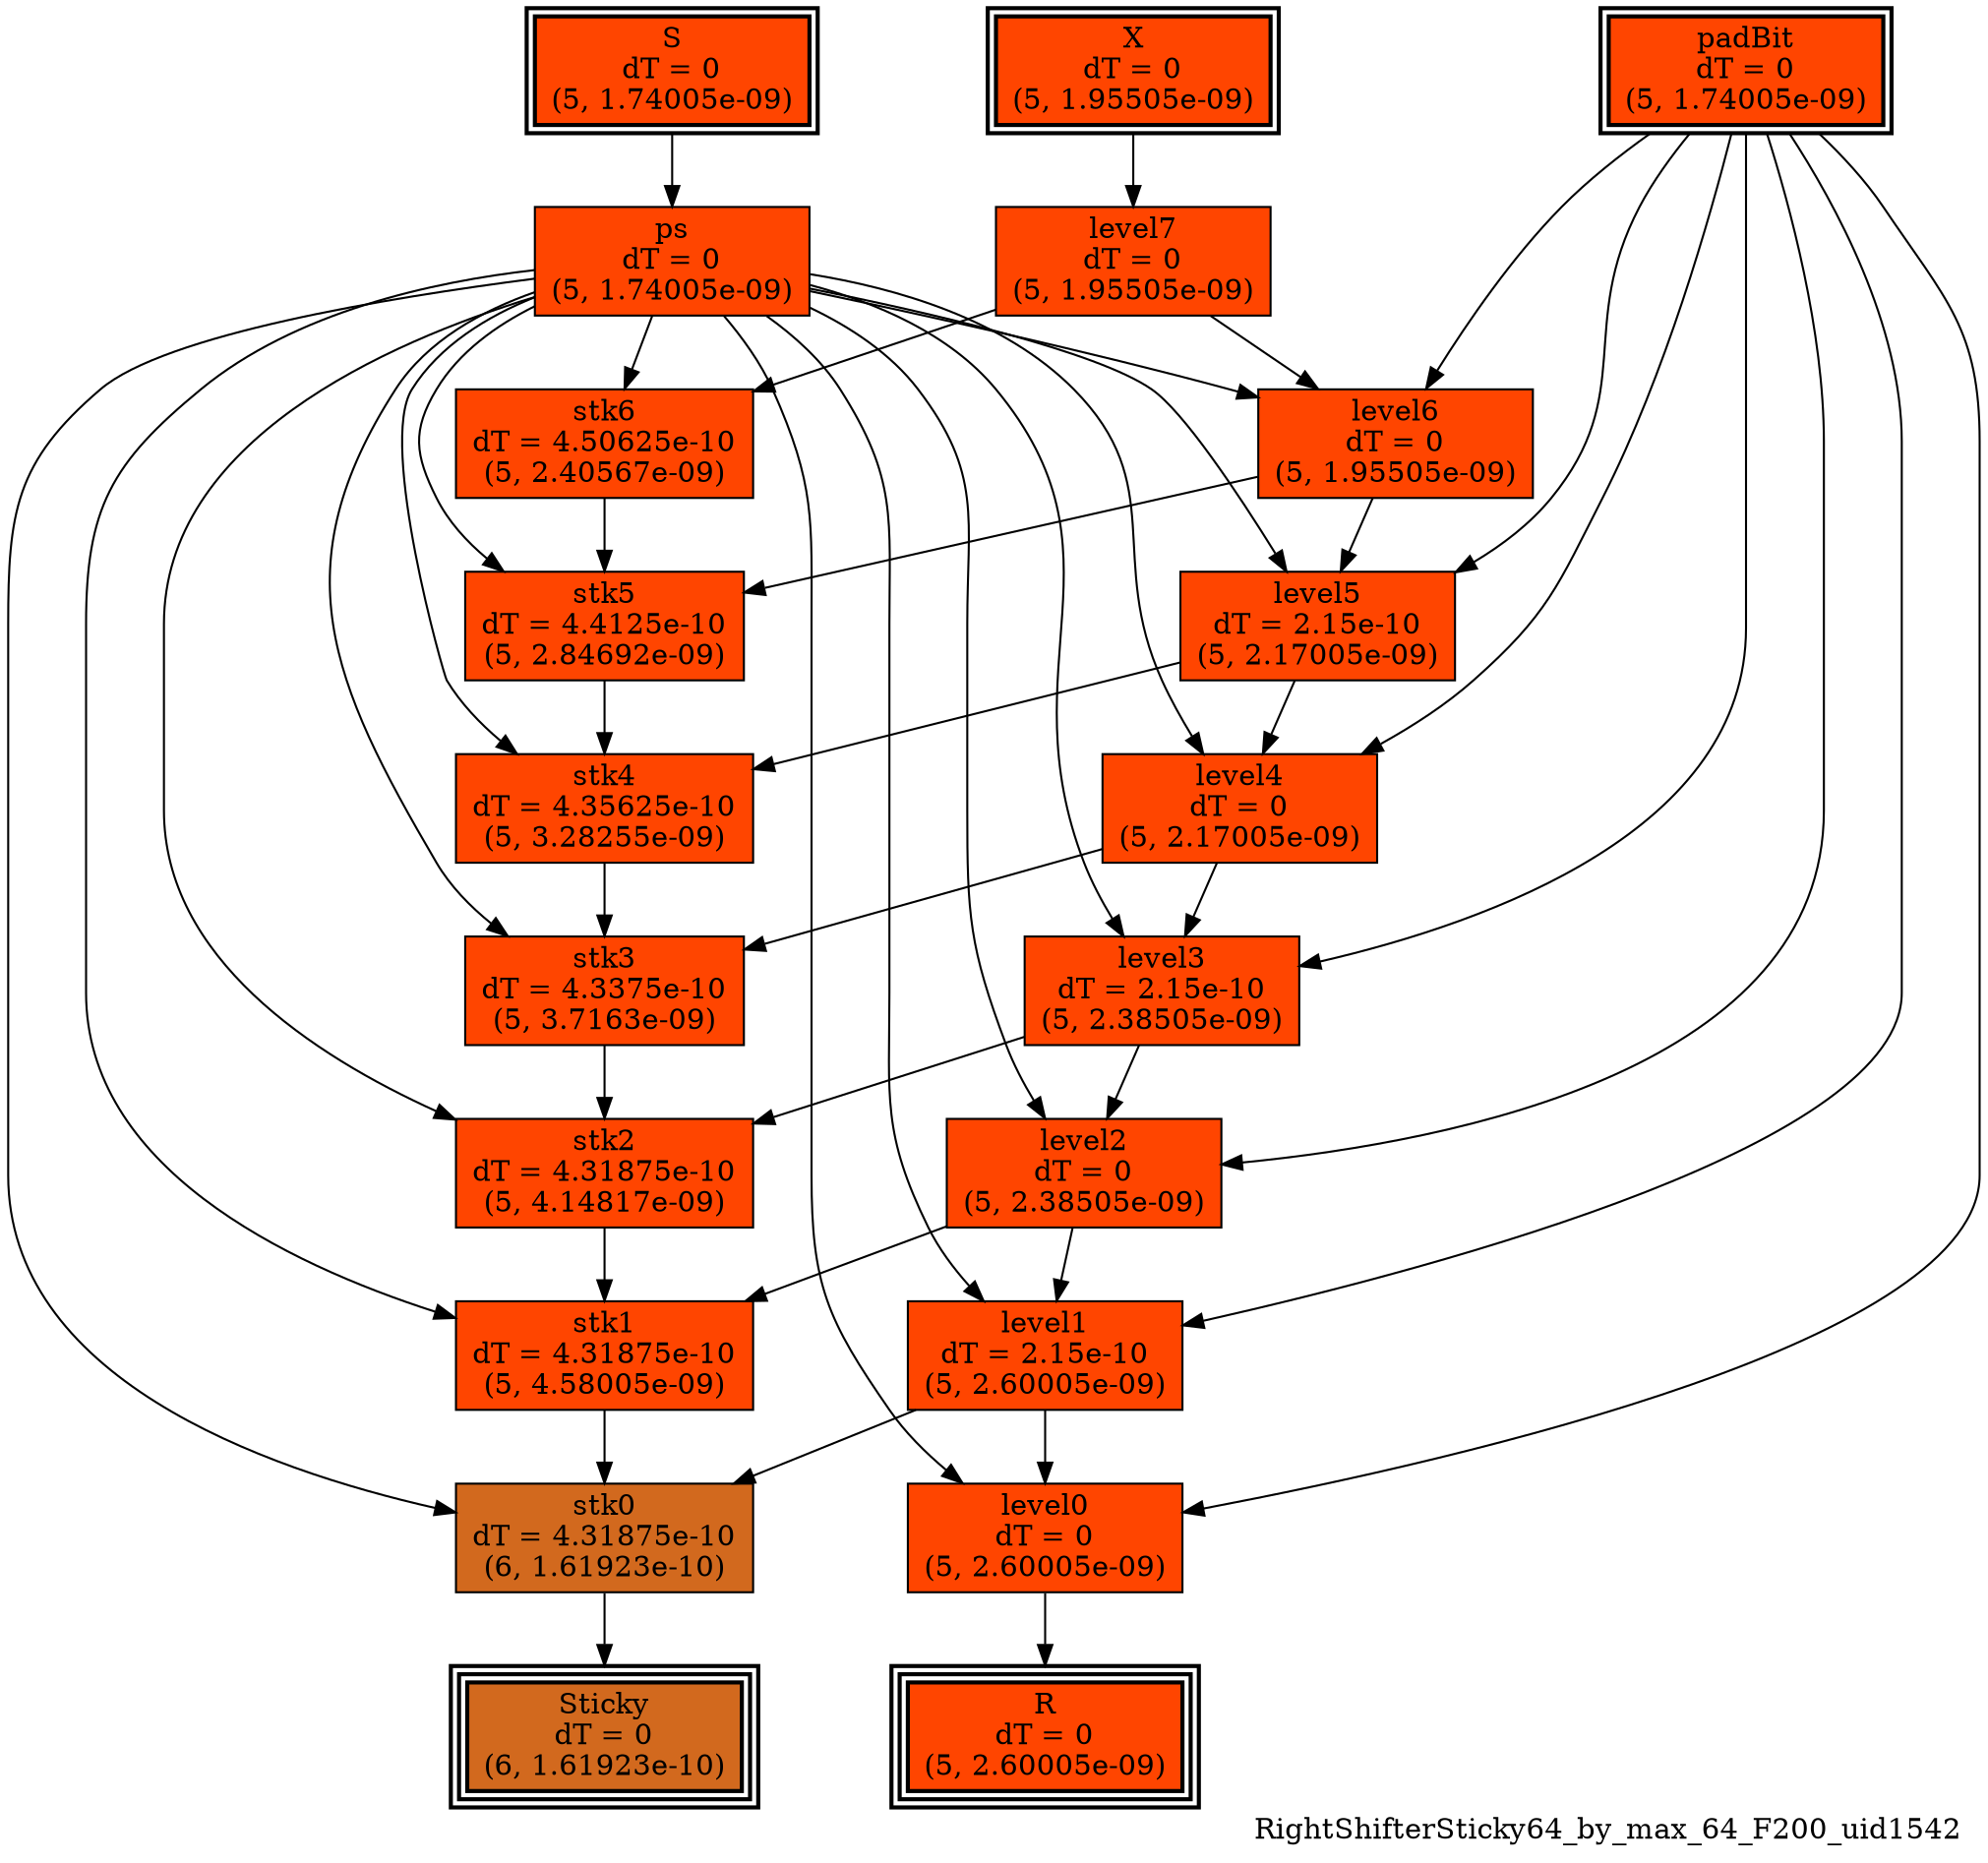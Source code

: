 digraph RightShifterSticky64_by_max_64_F200_uid1542
{
	//graph drawing options
	label=RightShifterSticky64_by_max_64_F200_uid1542;
	labelloc=bottom;
	labeljust=right;
	ratio=auto;
	nodesep=0.25;
	ranksep=0.5;

	//input/output signals of operator RightShifterSticky64_by_max_64_F200_uid1542
	X__RightShifterSticky64_by_max_64_F200_uid1542 [ label="X\ndT = 0\n(5, 1.95505e-09)", shape=box, color=black, style="bold, filled", fillcolor=orangered, peripheries=2 ];
	S__RightShifterSticky64_by_max_64_F200_uid1542 [ label="S\ndT = 0\n(5, 1.74005e-09)", shape=box, color=black, style="bold, filled", fillcolor=orangered, peripheries=2 ];
	padBit__RightShifterSticky64_by_max_64_F200_uid1542 [ label="padBit\ndT = 0\n(5, 1.74005e-09)", shape=box, color=black, style="bold, filled", fillcolor=orangered, peripheries=2 ];
	R__RightShifterSticky64_by_max_64_F200_uid1542 [ label="R\ndT = 0\n(5, 2.60005e-09)", shape=box, color=black, style="bold, filled", fillcolor=orangered, peripheries=3 ];
	Sticky__RightShifterSticky64_by_max_64_F200_uid1542 [ label="Sticky\ndT = 0\n(6, 1.61923e-10)", shape=box, color=black, style="bold, filled", fillcolor=chocolate, peripheries=3 ];
	{rank=same X__RightShifterSticky64_by_max_64_F200_uid1542, S__RightShifterSticky64_by_max_64_F200_uid1542, padBit__RightShifterSticky64_by_max_64_F200_uid1542};
	{rank=same R__RightShifterSticky64_by_max_64_F200_uid1542, Sticky__RightShifterSticky64_by_max_64_F200_uid1542};
	//internal signals of operator RightShifterSticky64_by_max_64_F200_uid1542
	ps__RightShifterSticky64_by_max_64_F200_uid1542 [ label="ps\ndT = 0\n(5, 1.74005e-09)", shape=box, color=black, style=filled, fillcolor=orangered, peripheries=1 ];
	level7__RightShifterSticky64_by_max_64_F200_uid1542 [ label="level7\ndT = 0\n(5, 1.95505e-09)", shape=box, color=black, style=filled, fillcolor=orangered, peripheries=1 ];
	stk6__RightShifterSticky64_by_max_64_F200_uid1542 [ label="stk6\ndT = 4.50625e-10\n(5, 2.40567e-09)", shape=box, color=black, style=filled, fillcolor=orangered, peripheries=1 ];
	level6__RightShifterSticky64_by_max_64_F200_uid1542 [ label="level6\ndT = 0\n(5, 1.95505e-09)", shape=box, color=black, style=filled, fillcolor=orangered, peripheries=1 ];
	stk5__RightShifterSticky64_by_max_64_F200_uid1542 [ label="stk5\ndT = 4.4125e-10\n(5, 2.84692e-09)", shape=box, color=black, style=filled, fillcolor=orangered, peripheries=1 ];
	level5__RightShifterSticky64_by_max_64_F200_uid1542 [ label="level5\ndT = 2.15e-10\n(5, 2.17005e-09)", shape=box, color=black, style=filled, fillcolor=orangered, peripheries=1 ];
	stk4__RightShifterSticky64_by_max_64_F200_uid1542 [ label="stk4\ndT = 4.35625e-10\n(5, 3.28255e-09)", shape=box, color=black, style=filled, fillcolor=orangered, peripheries=1 ];
	level4__RightShifterSticky64_by_max_64_F200_uid1542 [ label="level4\ndT = 0\n(5, 2.17005e-09)", shape=box, color=black, style=filled, fillcolor=orangered, peripheries=1 ];
	stk3__RightShifterSticky64_by_max_64_F200_uid1542 [ label="stk3\ndT = 4.3375e-10\n(5, 3.7163e-09)", shape=box, color=black, style=filled, fillcolor=orangered, peripheries=1 ];
	level3__RightShifterSticky64_by_max_64_F200_uid1542 [ label="level3\ndT = 2.15e-10\n(5, 2.38505e-09)", shape=box, color=black, style=filled, fillcolor=orangered, peripheries=1 ];
	stk2__RightShifterSticky64_by_max_64_F200_uid1542 [ label="stk2\ndT = 4.31875e-10\n(5, 4.14817e-09)", shape=box, color=black, style=filled, fillcolor=orangered, peripheries=1 ];
	level2__RightShifterSticky64_by_max_64_F200_uid1542 [ label="level2\ndT = 0\n(5, 2.38505e-09)", shape=box, color=black, style=filled, fillcolor=orangered, peripheries=1 ];
	stk1__RightShifterSticky64_by_max_64_F200_uid1542 [ label="stk1\ndT = 4.31875e-10\n(5, 4.58005e-09)", shape=box, color=black, style=filled, fillcolor=orangered, peripheries=1 ];
	level1__RightShifterSticky64_by_max_64_F200_uid1542 [ label="level1\ndT = 2.15e-10\n(5, 2.60005e-09)", shape=box, color=black, style=filled, fillcolor=orangered, peripheries=1 ];
	stk0__RightShifterSticky64_by_max_64_F200_uid1542 [ label="stk0\ndT = 4.31875e-10\n(6, 1.61923e-10)", shape=box, color=black, style=filled, fillcolor=chocolate, peripheries=1 ];
	level0__RightShifterSticky64_by_max_64_F200_uid1542 [ label="level0\ndT = 0\n(5, 2.60005e-09)", shape=box, color=black, style=filled, fillcolor=orangered, peripheries=1 ];

	//subcomponents of operator RightShifterSticky64_by_max_64_F200_uid1542

	//input and internal signal connections of operator RightShifterSticky64_by_max_64_F200_uid1542
	X__RightShifterSticky64_by_max_64_F200_uid1542 -> level7__RightShifterSticky64_by_max_64_F200_uid1542 [ arrowhead=normal, arrowsize=1.0, arrowtail=normal, color=black, dir=forward  ];
	S__RightShifterSticky64_by_max_64_F200_uid1542 -> ps__RightShifterSticky64_by_max_64_F200_uid1542 [ arrowhead=normal, arrowsize=1.0, arrowtail=normal, color=black, dir=forward  ];
	padBit__RightShifterSticky64_by_max_64_F200_uid1542 -> level6__RightShifterSticky64_by_max_64_F200_uid1542 [ arrowhead=normal, arrowsize=1.0, arrowtail=normal, color=black, dir=forward  ];
	padBit__RightShifterSticky64_by_max_64_F200_uid1542 -> level5__RightShifterSticky64_by_max_64_F200_uid1542 [ arrowhead=normal, arrowsize=1.0, arrowtail=normal, color=black, dir=forward  ];
	padBit__RightShifterSticky64_by_max_64_F200_uid1542 -> level4__RightShifterSticky64_by_max_64_F200_uid1542 [ arrowhead=normal, arrowsize=1.0, arrowtail=normal, color=black, dir=forward  ];
	padBit__RightShifterSticky64_by_max_64_F200_uid1542 -> level3__RightShifterSticky64_by_max_64_F200_uid1542 [ arrowhead=normal, arrowsize=1.0, arrowtail=normal, color=black, dir=forward  ];
	padBit__RightShifterSticky64_by_max_64_F200_uid1542 -> level2__RightShifterSticky64_by_max_64_F200_uid1542 [ arrowhead=normal, arrowsize=1.0, arrowtail=normal, color=black, dir=forward  ];
	padBit__RightShifterSticky64_by_max_64_F200_uid1542 -> level1__RightShifterSticky64_by_max_64_F200_uid1542 [ arrowhead=normal, arrowsize=1.0, arrowtail=normal, color=black, dir=forward  ];
	padBit__RightShifterSticky64_by_max_64_F200_uid1542 -> level0__RightShifterSticky64_by_max_64_F200_uid1542 [ arrowhead=normal, arrowsize=1.0, arrowtail=normal, color=black, dir=forward  ];
	ps__RightShifterSticky64_by_max_64_F200_uid1542 -> stk6__RightShifterSticky64_by_max_64_F200_uid1542 [ arrowhead=normal, arrowsize=1.0, arrowtail=normal, color=black, dir=forward  ];
	ps__RightShifterSticky64_by_max_64_F200_uid1542 -> level6__RightShifterSticky64_by_max_64_F200_uid1542 [ arrowhead=normal, arrowsize=1.0, arrowtail=normal, color=black, dir=forward  ];
	ps__RightShifterSticky64_by_max_64_F200_uid1542 -> stk5__RightShifterSticky64_by_max_64_F200_uid1542 [ arrowhead=normal, arrowsize=1.0, arrowtail=normal, color=black, dir=forward  ];
	ps__RightShifterSticky64_by_max_64_F200_uid1542 -> level5__RightShifterSticky64_by_max_64_F200_uid1542 [ arrowhead=normal, arrowsize=1.0, arrowtail=normal, color=black, dir=forward  ];
	ps__RightShifterSticky64_by_max_64_F200_uid1542 -> stk4__RightShifterSticky64_by_max_64_F200_uid1542 [ arrowhead=normal, arrowsize=1.0, arrowtail=normal, color=black, dir=forward  ];
	ps__RightShifterSticky64_by_max_64_F200_uid1542 -> level4__RightShifterSticky64_by_max_64_F200_uid1542 [ arrowhead=normal, arrowsize=1.0, arrowtail=normal, color=black, dir=forward  ];
	ps__RightShifterSticky64_by_max_64_F200_uid1542 -> stk3__RightShifterSticky64_by_max_64_F200_uid1542 [ arrowhead=normal, arrowsize=1.0, arrowtail=normal, color=black, dir=forward  ];
	ps__RightShifterSticky64_by_max_64_F200_uid1542 -> level3__RightShifterSticky64_by_max_64_F200_uid1542 [ arrowhead=normal, arrowsize=1.0, arrowtail=normal, color=black, dir=forward  ];
	ps__RightShifterSticky64_by_max_64_F200_uid1542 -> stk2__RightShifterSticky64_by_max_64_F200_uid1542 [ arrowhead=normal, arrowsize=1.0, arrowtail=normal, color=black, dir=forward  ];
	ps__RightShifterSticky64_by_max_64_F200_uid1542 -> level2__RightShifterSticky64_by_max_64_F200_uid1542 [ arrowhead=normal, arrowsize=1.0, arrowtail=normal, color=black, dir=forward  ];
	ps__RightShifterSticky64_by_max_64_F200_uid1542 -> stk1__RightShifterSticky64_by_max_64_F200_uid1542 [ arrowhead=normal, arrowsize=1.0, arrowtail=normal, color=black, dir=forward  ];
	ps__RightShifterSticky64_by_max_64_F200_uid1542 -> level1__RightShifterSticky64_by_max_64_F200_uid1542 [ arrowhead=normal, arrowsize=1.0, arrowtail=normal, color=black, dir=forward  ];
	ps__RightShifterSticky64_by_max_64_F200_uid1542 -> stk0__RightShifterSticky64_by_max_64_F200_uid1542 [ arrowhead=normal, arrowsize=1.0, arrowtail=normal, color=black, dir=forward  ];
	ps__RightShifterSticky64_by_max_64_F200_uid1542 -> level0__RightShifterSticky64_by_max_64_F200_uid1542 [ arrowhead=normal, arrowsize=1.0, arrowtail=normal, color=black, dir=forward  ];
	level7__RightShifterSticky64_by_max_64_F200_uid1542 -> stk6__RightShifterSticky64_by_max_64_F200_uid1542 [ arrowhead=normal, arrowsize=1.0, arrowtail=normal, color=black, dir=forward  ];
	level7__RightShifterSticky64_by_max_64_F200_uid1542 -> level6__RightShifterSticky64_by_max_64_F200_uid1542 [ arrowhead=normal, arrowsize=1.0, arrowtail=normal, color=black, dir=forward  ];
	stk6__RightShifterSticky64_by_max_64_F200_uid1542 -> stk5__RightShifterSticky64_by_max_64_F200_uid1542 [ arrowhead=normal, arrowsize=1.0, arrowtail=normal, color=black, dir=forward  ];
	level6__RightShifterSticky64_by_max_64_F200_uid1542 -> stk5__RightShifterSticky64_by_max_64_F200_uid1542 [ arrowhead=normal, arrowsize=1.0, arrowtail=normal, color=black, dir=forward  ];
	level6__RightShifterSticky64_by_max_64_F200_uid1542 -> level5__RightShifterSticky64_by_max_64_F200_uid1542 [ arrowhead=normal, arrowsize=1.0, arrowtail=normal, color=black, dir=forward  ];
	stk5__RightShifterSticky64_by_max_64_F200_uid1542 -> stk4__RightShifterSticky64_by_max_64_F200_uid1542 [ arrowhead=normal, arrowsize=1.0, arrowtail=normal, color=black, dir=forward  ];
	level5__RightShifterSticky64_by_max_64_F200_uid1542 -> stk4__RightShifterSticky64_by_max_64_F200_uid1542 [ arrowhead=normal, arrowsize=1.0, arrowtail=normal, color=black, dir=forward  ];
	level5__RightShifterSticky64_by_max_64_F200_uid1542 -> level4__RightShifterSticky64_by_max_64_F200_uid1542 [ arrowhead=normal, arrowsize=1.0, arrowtail=normal, color=black, dir=forward  ];
	stk4__RightShifterSticky64_by_max_64_F200_uid1542 -> stk3__RightShifterSticky64_by_max_64_F200_uid1542 [ arrowhead=normal, arrowsize=1.0, arrowtail=normal, color=black, dir=forward  ];
	level4__RightShifterSticky64_by_max_64_F200_uid1542 -> stk3__RightShifterSticky64_by_max_64_F200_uid1542 [ arrowhead=normal, arrowsize=1.0, arrowtail=normal, color=black, dir=forward  ];
	level4__RightShifterSticky64_by_max_64_F200_uid1542 -> level3__RightShifterSticky64_by_max_64_F200_uid1542 [ arrowhead=normal, arrowsize=1.0, arrowtail=normal, color=black, dir=forward  ];
	stk3__RightShifterSticky64_by_max_64_F200_uid1542 -> stk2__RightShifterSticky64_by_max_64_F200_uid1542 [ arrowhead=normal, arrowsize=1.0, arrowtail=normal, color=black, dir=forward  ];
	level3__RightShifterSticky64_by_max_64_F200_uid1542 -> stk2__RightShifterSticky64_by_max_64_F200_uid1542 [ arrowhead=normal, arrowsize=1.0, arrowtail=normal, color=black, dir=forward  ];
	level3__RightShifterSticky64_by_max_64_F200_uid1542 -> level2__RightShifterSticky64_by_max_64_F200_uid1542 [ arrowhead=normal, arrowsize=1.0, arrowtail=normal, color=black, dir=forward  ];
	stk2__RightShifterSticky64_by_max_64_F200_uid1542 -> stk1__RightShifterSticky64_by_max_64_F200_uid1542 [ arrowhead=normal, arrowsize=1.0, arrowtail=normal, color=black, dir=forward  ];
	level2__RightShifterSticky64_by_max_64_F200_uid1542 -> stk1__RightShifterSticky64_by_max_64_F200_uid1542 [ arrowhead=normal, arrowsize=1.0, arrowtail=normal, color=black, dir=forward  ];
	level2__RightShifterSticky64_by_max_64_F200_uid1542 -> level1__RightShifterSticky64_by_max_64_F200_uid1542 [ arrowhead=normal, arrowsize=1.0, arrowtail=normal, color=black, dir=forward  ];
	stk1__RightShifterSticky64_by_max_64_F200_uid1542 -> stk0__RightShifterSticky64_by_max_64_F200_uid1542 [ arrowhead=normal, arrowsize=1.0, arrowtail=normal, color=black, dir=forward  ];
	level1__RightShifterSticky64_by_max_64_F200_uid1542 -> stk0__RightShifterSticky64_by_max_64_F200_uid1542 [ arrowhead=normal, arrowsize=1.0, arrowtail=normal, color=black, dir=forward  ];
	level1__RightShifterSticky64_by_max_64_F200_uid1542 -> level0__RightShifterSticky64_by_max_64_F200_uid1542 [ arrowhead=normal, arrowsize=1.0, arrowtail=normal, color=black, dir=forward  ];
	stk0__RightShifterSticky64_by_max_64_F200_uid1542 -> Sticky__RightShifterSticky64_by_max_64_F200_uid1542 [ arrowhead=normal, arrowsize=1.0, arrowtail=normal, color=black, dir=forward  ];
	level0__RightShifterSticky64_by_max_64_F200_uid1542 -> R__RightShifterSticky64_by_max_64_F200_uid1542 [ arrowhead=normal, arrowsize=1.0, arrowtail=normal, color=black, dir=forward  ];
}

